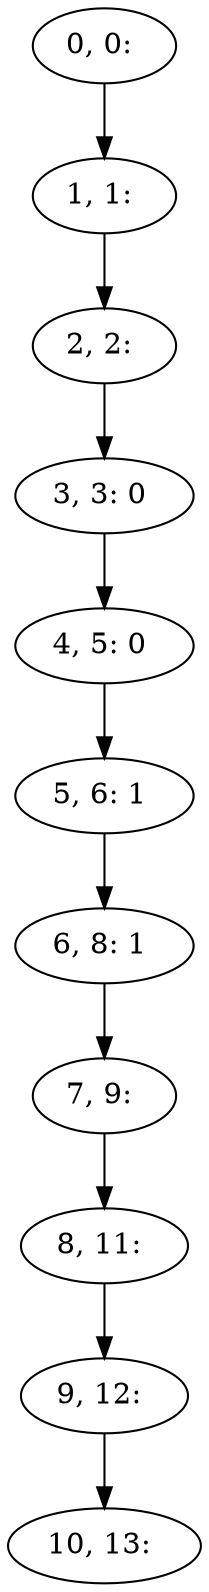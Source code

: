 digraph G {
0[label="0, 0: "];
1[label="1, 1: "];
2[label="2, 2: "];
3[label="3, 3: 0 "];
4[label="4, 5: 0 "];
5[label="5, 6: 1 "];
6[label="6, 8: 1 "];
7[label="7, 9: "];
8[label="8, 11: "];
9[label="9, 12: "];
10[label="10, 13: "];
0->1 ;
1->2 ;
2->3 ;
3->4 ;
4->5 ;
5->6 ;
6->7 ;
7->8 ;
8->9 ;
9->10 ;
}
